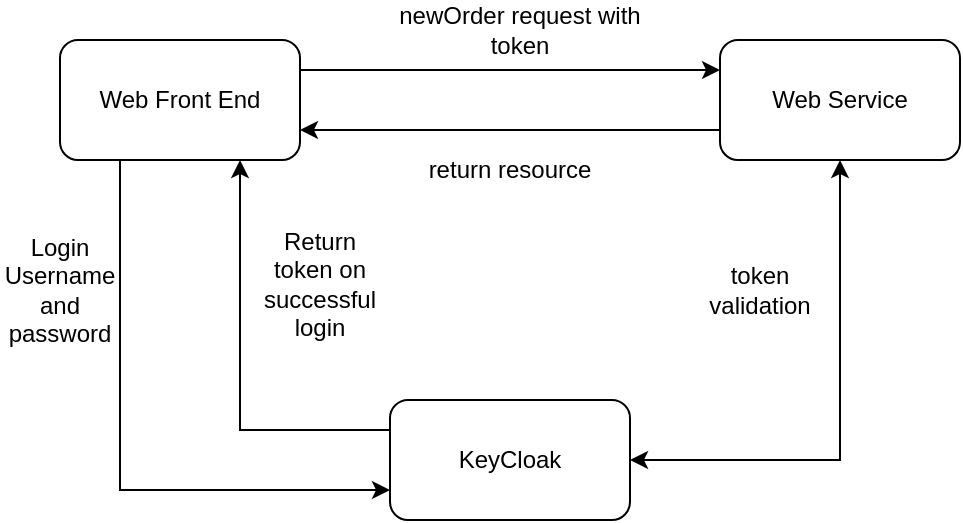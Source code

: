 <mxfile version="15.7.3" type="device"><diagram id="oHL0upVcbR1GVx1SQP0K" name="Page-1"><mxGraphModel dx="1781" dy="878" grid="1" gridSize="10" guides="1" tooltips="1" connect="1" arrows="1" fold="1" page="1" pageScale="1" pageWidth="413" pageHeight="583" math="0" shadow="0"><root><mxCell id="0"/><mxCell id="1" parent="0"/><mxCell id="G0Q514xunU_0huXPvJPk-5" style="edgeStyle=orthogonalEdgeStyle;rounded=0;orthogonalLoop=1;jettySize=auto;html=1;exitX=0.25;exitY=1;exitDx=0;exitDy=0;entryX=0;entryY=0.75;entryDx=0;entryDy=0;" parent="1" source="G0Q514xunU_0huXPvJPk-1" target="G0Q514xunU_0huXPvJPk-3" edge="1"><mxGeometry relative="1" as="geometry"/></mxCell><mxCell id="G0Q514xunU_0huXPvJPk-10" style="edgeStyle=orthogonalEdgeStyle;rounded=0;orthogonalLoop=1;jettySize=auto;html=1;exitX=1;exitY=0.25;exitDx=0;exitDy=0;entryX=0;entryY=0.25;entryDx=0;entryDy=0;" parent="1" source="G0Q514xunU_0huXPvJPk-1" target="G0Q514xunU_0huXPvJPk-2" edge="1"><mxGeometry relative="1" as="geometry"/></mxCell><mxCell id="G0Q514xunU_0huXPvJPk-1" value="Web Front End" style="rounded=1;whiteSpace=wrap;html=1;" parent="1" vertex="1"><mxGeometry x="-360" y="40" width="120" height="60" as="geometry"/></mxCell><mxCell id="G0Q514xunU_0huXPvJPk-14" style="edgeStyle=orthogonalEdgeStyle;rounded=0;orthogonalLoop=1;jettySize=auto;html=1;exitX=0;exitY=0.75;exitDx=0;exitDy=0;entryX=1;entryY=0.75;entryDx=0;entryDy=0;" parent="1" source="G0Q514xunU_0huXPvJPk-2" target="G0Q514xunU_0huXPvJPk-1" edge="1"><mxGeometry relative="1" as="geometry"/></mxCell><mxCell id="G0Q514xunU_0huXPvJPk-2" value="Web Service" style="rounded=1;whiteSpace=wrap;html=1;" parent="1" vertex="1"><mxGeometry x="-30" y="40" width="120" height="60" as="geometry"/></mxCell><mxCell id="G0Q514xunU_0huXPvJPk-8" style="edgeStyle=orthogonalEdgeStyle;rounded=0;orthogonalLoop=1;jettySize=auto;html=1;exitX=0;exitY=0.25;exitDx=0;exitDy=0;entryX=0.75;entryY=1;entryDx=0;entryDy=0;" parent="1" source="G0Q514xunU_0huXPvJPk-3" target="G0Q514xunU_0huXPvJPk-1" edge="1"><mxGeometry relative="1" as="geometry"/></mxCell><mxCell id="G0Q514xunU_0huXPvJPk-16" style="edgeStyle=orthogonalEdgeStyle;rounded=0;orthogonalLoop=1;jettySize=auto;html=1;exitX=1;exitY=0.5;exitDx=0;exitDy=0;entryX=0.5;entryY=1;entryDx=0;entryDy=0;startArrow=classic;startFill=1;" parent="1" source="G0Q514xunU_0huXPvJPk-3" target="G0Q514xunU_0huXPvJPk-2" edge="1"><mxGeometry relative="1" as="geometry"/></mxCell><mxCell id="G0Q514xunU_0huXPvJPk-3" value="KeyCloak" style="rounded=1;whiteSpace=wrap;html=1;" parent="1" vertex="1"><mxGeometry x="-195" y="220" width="120" height="60" as="geometry"/></mxCell><mxCell id="G0Q514xunU_0huXPvJPk-6" value="Login&lt;br&gt;Username and password" style="text;html=1;strokeColor=none;fillColor=none;align=center;verticalAlign=middle;whiteSpace=wrap;rounded=0;" parent="1" vertex="1"><mxGeometry x="-390" y="150" width="60" height="30" as="geometry"/></mxCell><mxCell id="G0Q514xunU_0huXPvJPk-9" value="Return token on successful login" style="text;html=1;strokeColor=none;fillColor=none;align=center;verticalAlign=middle;whiteSpace=wrap;rounded=0;" parent="1" vertex="1"><mxGeometry x="-260" y="147" width="60" height="30" as="geometry"/></mxCell><mxCell id="G0Q514xunU_0huXPvJPk-11" value="newOrder request with token" style="text;html=1;strokeColor=none;fillColor=none;align=center;verticalAlign=middle;whiteSpace=wrap;rounded=0;" parent="1" vertex="1"><mxGeometry x="-200" y="20" width="140" height="30" as="geometry"/></mxCell><mxCell id="G0Q514xunU_0huXPvJPk-15" value="return resource" style="text;html=1;strokeColor=none;fillColor=none;align=center;verticalAlign=middle;whiteSpace=wrap;rounded=0;" parent="1" vertex="1"><mxGeometry x="-190" y="90" width="110" height="30" as="geometry"/></mxCell><mxCell id="G0Q514xunU_0huXPvJPk-17" value="token validation" style="text;html=1;strokeColor=none;fillColor=none;align=center;verticalAlign=middle;whiteSpace=wrap;rounded=0;" parent="1" vertex="1"><mxGeometry x="-40" y="150" width="60" height="30" as="geometry"/></mxCell></root></mxGraphModel></diagram></mxfile>